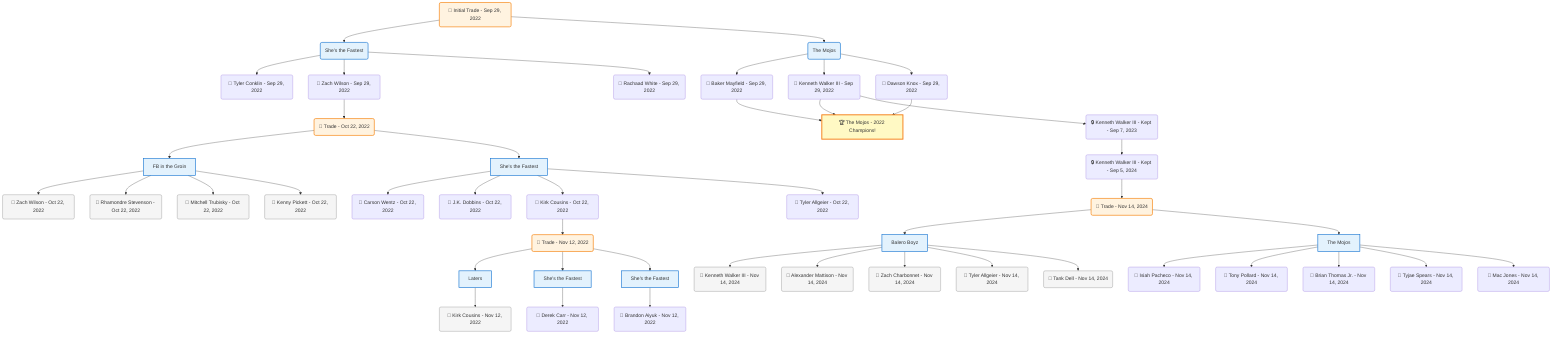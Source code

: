 flowchart TD

    TRADE_MAIN("🔄 Initial Trade - Sep 29, 2022")
    TEAM_1("She's the Fastest")
    TEAM_2("The Mojos")
    NODE_b8377996-929e-4005-9b2b-11bd11e97797("🔄 Tyler Conklin - Sep 29, 2022")
    NODE_742a4fd0-4db6-4f85-b057-30738f6c1fc6("🔄 Zach Wilson - Sep 29, 2022")
    TRADE_80e50d93-5ffa-46e1-99e4-3612e8863dfe_3("🔄 Trade - Oct 22, 2022")
    TEAM_f483ecf1-cd17-4991-854b-e52dfc957b45_4["FB in the Groin"]
    NODE_46551d87-6620-496f-9426-1952e6229d82("🔄 Zach Wilson - Oct 22, 2022")
    NODE_44bf3032-02a3-4053-ada6-1d4e34b2a862("🔄 Rhamondre Stevenson - Oct 22, 2022")
    NODE_9be64a35-ca09-4358-9dfc-6971a00c397a("🔄 Mitchell Trubisky - Oct 22, 2022")
    NODE_f85aa3b6-020d-4689-9390-8eed17f89b48("🔄 Kenny Pickett - Oct 22, 2022")
    TEAM_4449259f-64af-44fd-9235-1facc0926234_5["She's the Fastest"]
    NODE_31e7fac5-08c3-4d1e-b742-0e41812ff327("🔄 Carson Wentz - Oct 22, 2022")
    NODE_dfaa5988-9ef9-48f8-b7f3-c4d3aa25240e("🔄 J.K. Dobbins - Oct 22, 2022")
    NODE_d6a9e407-1ec2-44b6-8a55-f0817d6fc4db("🔄 Kirk Cousins - Oct 22, 2022")
    TRADE_86041a91-0833-4da9-8d5e-4b0b56bbbb42_6("🔄 Trade - Nov 12, 2022")
    TEAM_825928a9-7194-43aa-b7ae-fc78c2510b16_7["Laters"]
    NODE_788e0048-0dcd-476b-8827-3dcae6ce33e4("🔄 Kirk Cousins - Nov 12, 2022")
    TEAM_4449259f-64af-44fd-9235-1facc0926234_8["She's the Fastest"]
    NODE_fd027af1-9c5b-40d1-b22c-1f45d7ae8a46("🔄 Derek Carr - Nov 12, 2022")
    TEAM_4449259f-64af-44fd-9235-1facc0926234_9["She's the Fastest"]
    NODE_a847cd9b-edb9-4a62-9213-7b6f32191225("🔄 Brandon Aiyuk - Nov 12, 2022")
    NODE_188a0f3e-e812-4d35-91eb-f7f24aaa898a("🔄 Tyler Allgeier - Oct 22, 2022")
    NODE_2597ee24-a9cf-4fdb-9fd1-77bb4bf806b6("🔄 Baker Mayfield - Sep 29, 2022")
    CHAMP_bbe2d0ad-54cf-4c22-be82-b2a5f262a157_2022["🏆 The Mojos - 2022 Champions!"]
    NODE_b403ebf3-4206-47f7-be05-b7c41f2f84c7("🔄 Kenneth Walker III - Sep 29, 2022")
    NODE_9bf3e03c-e39b-4092-b1bb-5b00b12572d7("🔒 Kenneth Walker III - Kept - Sep 7, 2023")
    NODE_e41619ee-4eb9-4d79-a6a2-a89dd6cde8dc("🔒 Kenneth Walker III - Kept - Sep 5, 2024")
    TRADE_0045f430-f734-4840-a6a2-1b70ae5db18e_10("🔄 Trade - Nov 14, 2024")
    TEAM_2feaf03e-fb22-498e-ac8f-e596b6ba7810_11["Balero Boyz"]
    NODE_c6a43825-f8a0-4a7f-a0b2-607cbf7abed4("🔄 Kenneth Walker III - Nov 14, 2024")
    NODE_a353cd3e-c0e8-4d78-9b6a-4136c77f7848("🔄 Alexander Mattison - Nov 14, 2024")
    NODE_f2b073d7-e88a-458a-90df-775bb6f5b824("🔄 Zach Charbonnet - Nov 14, 2024")
    NODE_45ec01c1-237c-4447-a5ec-e03c2b04b5ec("🔄 Tyler Allgeier - Nov 14, 2024")
    NODE_8666df10-c4e0-43aa-9c70-f529a16bad9e("🔄 Tank Dell - Nov 14, 2024")
    TEAM_bbe2d0ad-54cf-4c22-be82-b2a5f262a157_12["The Mojos"]
    NODE_24cf0edd-b5d6-4826-9db1-0a72ed8d56e6("🔄 Isiah Pacheco - Nov 14, 2024")
    NODE_904f099b-0e02-4107-ba1b-425b5173eb1e("🔄 Tony Pollard - Nov 14, 2024")
    NODE_f4832741-9631-40f2-a7f3-7d2c8d445ecd("🔄 Brian Thomas Jr. - Nov 14, 2024")
    NODE_a76a3c2f-88b3-49d4-9bba-8c724ca230bf("🔄 Tyjae Spears - Nov 14, 2024")
    NODE_7ed3a6da-098c-466e-bad9-dbfc0ba09247("🔄 Mac Jones - Nov 14, 2024")
    NODE_c8533da9-825e-4982-859f-c870a9f3fff6("🔄 Rachaad White - Sep 29, 2022")
    NODE_0b4e06d0-921f-4481-a62a-eb5b18524892("🔄 Dawson Knox - Sep 29, 2022")

    TRADE_MAIN --> TEAM_1
    TRADE_MAIN --> TEAM_2
    TEAM_1 --> NODE_b8377996-929e-4005-9b2b-11bd11e97797
    TEAM_1 --> NODE_742a4fd0-4db6-4f85-b057-30738f6c1fc6
    NODE_742a4fd0-4db6-4f85-b057-30738f6c1fc6 --> TRADE_80e50d93-5ffa-46e1-99e4-3612e8863dfe_3
    TRADE_80e50d93-5ffa-46e1-99e4-3612e8863dfe_3 --> TEAM_f483ecf1-cd17-4991-854b-e52dfc957b45_4
    TEAM_f483ecf1-cd17-4991-854b-e52dfc957b45_4 --> NODE_46551d87-6620-496f-9426-1952e6229d82
    TEAM_f483ecf1-cd17-4991-854b-e52dfc957b45_4 --> NODE_44bf3032-02a3-4053-ada6-1d4e34b2a862
    TEAM_f483ecf1-cd17-4991-854b-e52dfc957b45_4 --> NODE_9be64a35-ca09-4358-9dfc-6971a00c397a
    TEAM_f483ecf1-cd17-4991-854b-e52dfc957b45_4 --> NODE_f85aa3b6-020d-4689-9390-8eed17f89b48
    TRADE_80e50d93-5ffa-46e1-99e4-3612e8863dfe_3 --> TEAM_4449259f-64af-44fd-9235-1facc0926234_5
    TEAM_4449259f-64af-44fd-9235-1facc0926234_5 --> NODE_31e7fac5-08c3-4d1e-b742-0e41812ff327
    TEAM_4449259f-64af-44fd-9235-1facc0926234_5 --> NODE_dfaa5988-9ef9-48f8-b7f3-c4d3aa25240e
    TEAM_4449259f-64af-44fd-9235-1facc0926234_5 --> NODE_d6a9e407-1ec2-44b6-8a55-f0817d6fc4db
    NODE_d6a9e407-1ec2-44b6-8a55-f0817d6fc4db --> TRADE_86041a91-0833-4da9-8d5e-4b0b56bbbb42_6
    TRADE_86041a91-0833-4da9-8d5e-4b0b56bbbb42_6 --> TEAM_825928a9-7194-43aa-b7ae-fc78c2510b16_7
    TEAM_825928a9-7194-43aa-b7ae-fc78c2510b16_7 --> NODE_788e0048-0dcd-476b-8827-3dcae6ce33e4
    TRADE_86041a91-0833-4da9-8d5e-4b0b56bbbb42_6 --> TEAM_4449259f-64af-44fd-9235-1facc0926234_8
    TEAM_4449259f-64af-44fd-9235-1facc0926234_8 --> NODE_fd027af1-9c5b-40d1-b22c-1f45d7ae8a46
    TRADE_86041a91-0833-4da9-8d5e-4b0b56bbbb42_6 --> TEAM_4449259f-64af-44fd-9235-1facc0926234_9
    TEAM_4449259f-64af-44fd-9235-1facc0926234_9 --> NODE_a847cd9b-edb9-4a62-9213-7b6f32191225
    TEAM_4449259f-64af-44fd-9235-1facc0926234_5 --> NODE_188a0f3e-e812-4d35-91eb-f7f24aaa898a
    TEAM_2 --> NODE_2597ee24-a9cf-4fdb-9fd1-77bb4bf806b6
    NODE_2597ee24-a9cf-4fdb-9fd1-77bb4bf806b6 --> CHAMP_bbe2d0ad-54cf-4c22-be82-b2a5f262a157_2022
    TEAM_2 --> NODE_b403ebf3-4206-47f7-be05-b7c41f2f84c7
    NODE_b403ebf3-4206-47f7-be05-b7c41f2f84c7 --> CHAMP_bbe2d0ad-54cf-4c22-be82-b2a5f262a157_2022
    NODE_b403ebf3-4206-47f7-be05-b7c41f2f84c7 --> NODE_9bf3e03c-e39b-4092-b1bb-5b00b12572d7
    NODE_9bf3e03c-e39b-4092-b1bb-5b00b12572d7 --> NODE_e41619ee-4eb9-4d79-a6a2-a89dd6cde8dc
    NODE_e41619ee-4eb9-4d79-a6a2-a89dd6cde8dc --> TRADE_0045f430-f734-4840-a6a2-1b70ae5db18e_10
    TRADE_0045f430-f734-4840-a6a2-1b70ae5db18e_10 --> TEAM_2feaf03e-fb22-498e-ac8f-e596b6ba7810_11
    TEAM_2feaf03e-fb22-498e-ac8f-e596b6ba7810_11 --> NODE_c6a43825-f8a0-4a7f-a0b2-607cbf7abed4
    TEAM_2feaf03e-fb22-498e-ac8f-e596b6ba7810_11 --> NODE_a353cd3e-c0e8-4d78-9b6a-4136c77f7848
    TEAM_2feaf03e-fb22-498e-ac8f-e596b6ba7810_11 --> NODE_f2b073d7-e88a-458a-90df-775bb6f5b824
    TEAM_2feaf03e-fb22-498e-ac8f-e596b6ba7810_11 --> NODE_45ec01c1-237c-4447-a5ec-e03c2b04b5ec
    TEAM_2feaf03e-fb22-498e-ac8f-e596b6ba7810_11 --> NODE_8666df10-c4e0-43aa-9c70-f529a16bad9e
    TRADE_0045f430-f734-4840-a6a2-1b70ae5db18e_10 --> TEAM_bbe2d0ad-54cf-4c22-be82-b2a5f262a157_12
    TEAM_bbe2d0ad-54cf-4c22-be82-b2a5f262a157_12 --> NODE_24cf0edd-b5d6-4826-9db1-0a72ed8d56e6
    TEAM_bbe2d0ad-54cf-4c22-be82-b2a5f262a157_12 --> NODE_904f099b-0e02-4107-ba1b-425b5173eb1e
    TEAM_bbe2d0ad-54cf-4c22-be82-b2a5f262a157_12 --> NODE_f4832741-9631-40f2-a7f3-7d2c8d445ecd
    TEAM_bbe2d0ad-54cf-4c22-be82-b2a5f262a157_12 --> NODE_a76a3c2f-88b3-49d4-9bba-8c724ca230bf
    TEAM_bbe2d0ad-54cf-4c22-be82-b2a5f262a157_12 --> NODE_7ed3a6da-098c-466e-bad9-dbfc0ba09247
    TEAM_1 --> NODE_c8533da9-825e-4982-859f-c870a9f3fff6
    TEAM_2 --> NODE_0b4e06d0-921f-4481-a62a-eb5b18524892
    NODE_0b4e06d0-921f-4481-a62a-eb5b18524892 --> CHAMP_bbe2d0ad-54cf-4c22-be82-b2a5f262a157_2022

    %% Node styling
    classDef teamNode fill:#e3f2fd,stroke:#1976d2,stroke-width:2px
    classDef tradeNode fill:#fff3e0,stroke:#f57c00,stroke-width:2px
    classDef playerNode fill:#f3e5f5,stroke:#7b1fa2,stroke-width:1px
    classDef nonRootPlayerNode fill:#f5f5f5,stroke:#757575,stroke-width:1px
    classDef endNode fill:#ffebee,stroke:#c62828,stroke-width:2px
    classDef waiverNode fill:#e8f5e8,stroke:#388e3c,stroke-width:2px
    classDef championshipNode fill:#fff9c4,stroke:#f57f17,stroke-width:3px

    class TEAM_1,TEAM_2,TEAM_f483ecf1-cd17-4991-854b-e52dfc957b45_4,TEAM_4449259f-64af-44fd-9235-1facc0926234_5,TEAM_825928a9-7194-43aa-b7ae-fc78c2510b16_7,TEAM_4449259f-64af-44fd-9235-1facc0926234_8,TEAM_4449259f-64af-44fd-9235-1facc0926234_9,TEAM_2feaf03e-fb22-498e-ac8f-e596b6ba7810_11,TEAM_bbe2d0ad-54cf-4c22-be82-b2a5f262a157_12 teamNode
    class CHAMP_bbe2d0ad-54cf-4c22-be82-b2a5f262a157_2022 championshipNode
    class NODE_46551d87-6620-496f-9426-1952e6229d82,NODE_44bf3032-02a3-4053-ada6-1d4e34b2a862,NODE_9be64a35-ca09-4358-9dfc-6971a00c397a,NODE_f85aa3b6-020d-4689-9390-8eed17f89b48,NODE_788e0048-0dcd-476b-8827-3dcae6ce33e4,NODE_c6a43825-f8a0-4a7f-a0b2-607cbf7abed4,NODE_a353cd3e-c0e8-4d78-9b6a-4136c77f7848,NODE_f2b073d7-e88a-458a-90df-775bb6f5b824,NODE_45ec01c1-237c-4447-a5ec-e03c2b04b5ec,NODE_8666df10-c4e0-43aa-9c70-f529a16bad9e nonRootPlayerNode
    class TRADE_MAIN,TRADE_80e50d93-5ffa-46e1-99e4-3612e8863dfe_3,TRADE_86041a91-0833-4da9-8d5e-4b0b56bbbb42_6,TRADE_0045f430-f734-4840-a6a2-1b70ae5db18e_10 tradeNode